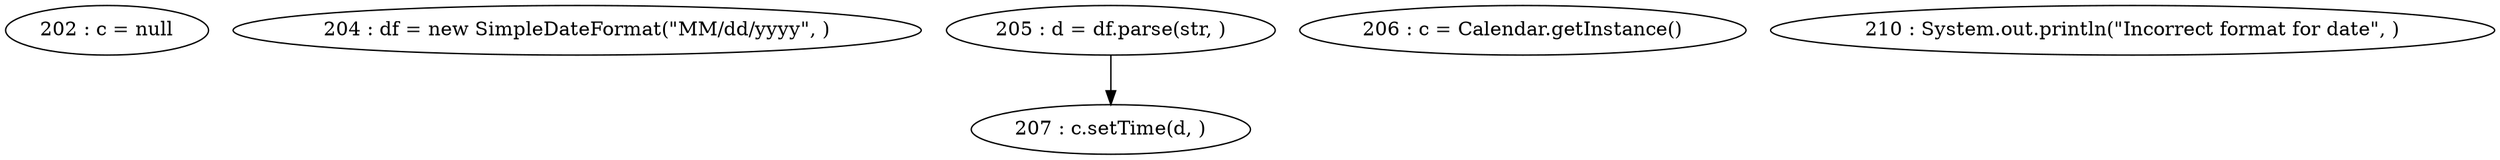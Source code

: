 digraph G {
"202 : c = null"
"204 : df = new SimpleDateFormat(\"MM/dd/yyyy\", )"
"205 : d = df.parse(str, )"
"205 : d = df.parse(str, )" -> "207 : c.setTime(d, )"
"206 : c = Calendar.getInstance()"
"207 : c.setTime(d, )"
"210 : System.out.println(\"Incorrect format for date\", )"
}